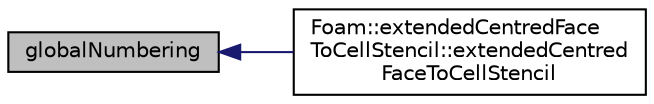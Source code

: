digraph "globalNumbering"
{
  bgcolor="transparent";
  edge [fontname="Helvetica",fontsize="10",labelfontname="Helvetica",labelfontsize="10"];
  node [fontname="Helvetica",fontsize="10",shape=record];
  rankdir="LR";
  Node1 [label="globalNumbering",height=0.2,width=0.4,color="black", fillcolor="grey75", style="filled", fontcolor="black"];
  Node1 -> Node2 [dir="back",color="midnightblue",fontsize="10",style="solid",fontname="Helvetica"];
  Node2 [label="Foam::extendedCentredFace\lToCellStencil::extendedCentred\lFaceToCellStencil",height=0.2,width=0.4,color="black",URL="$a00698.html#a1563b2cb70c594784beac6de3cd928d2",tooltip="Construct from uncompacted face stencil. "];
}
